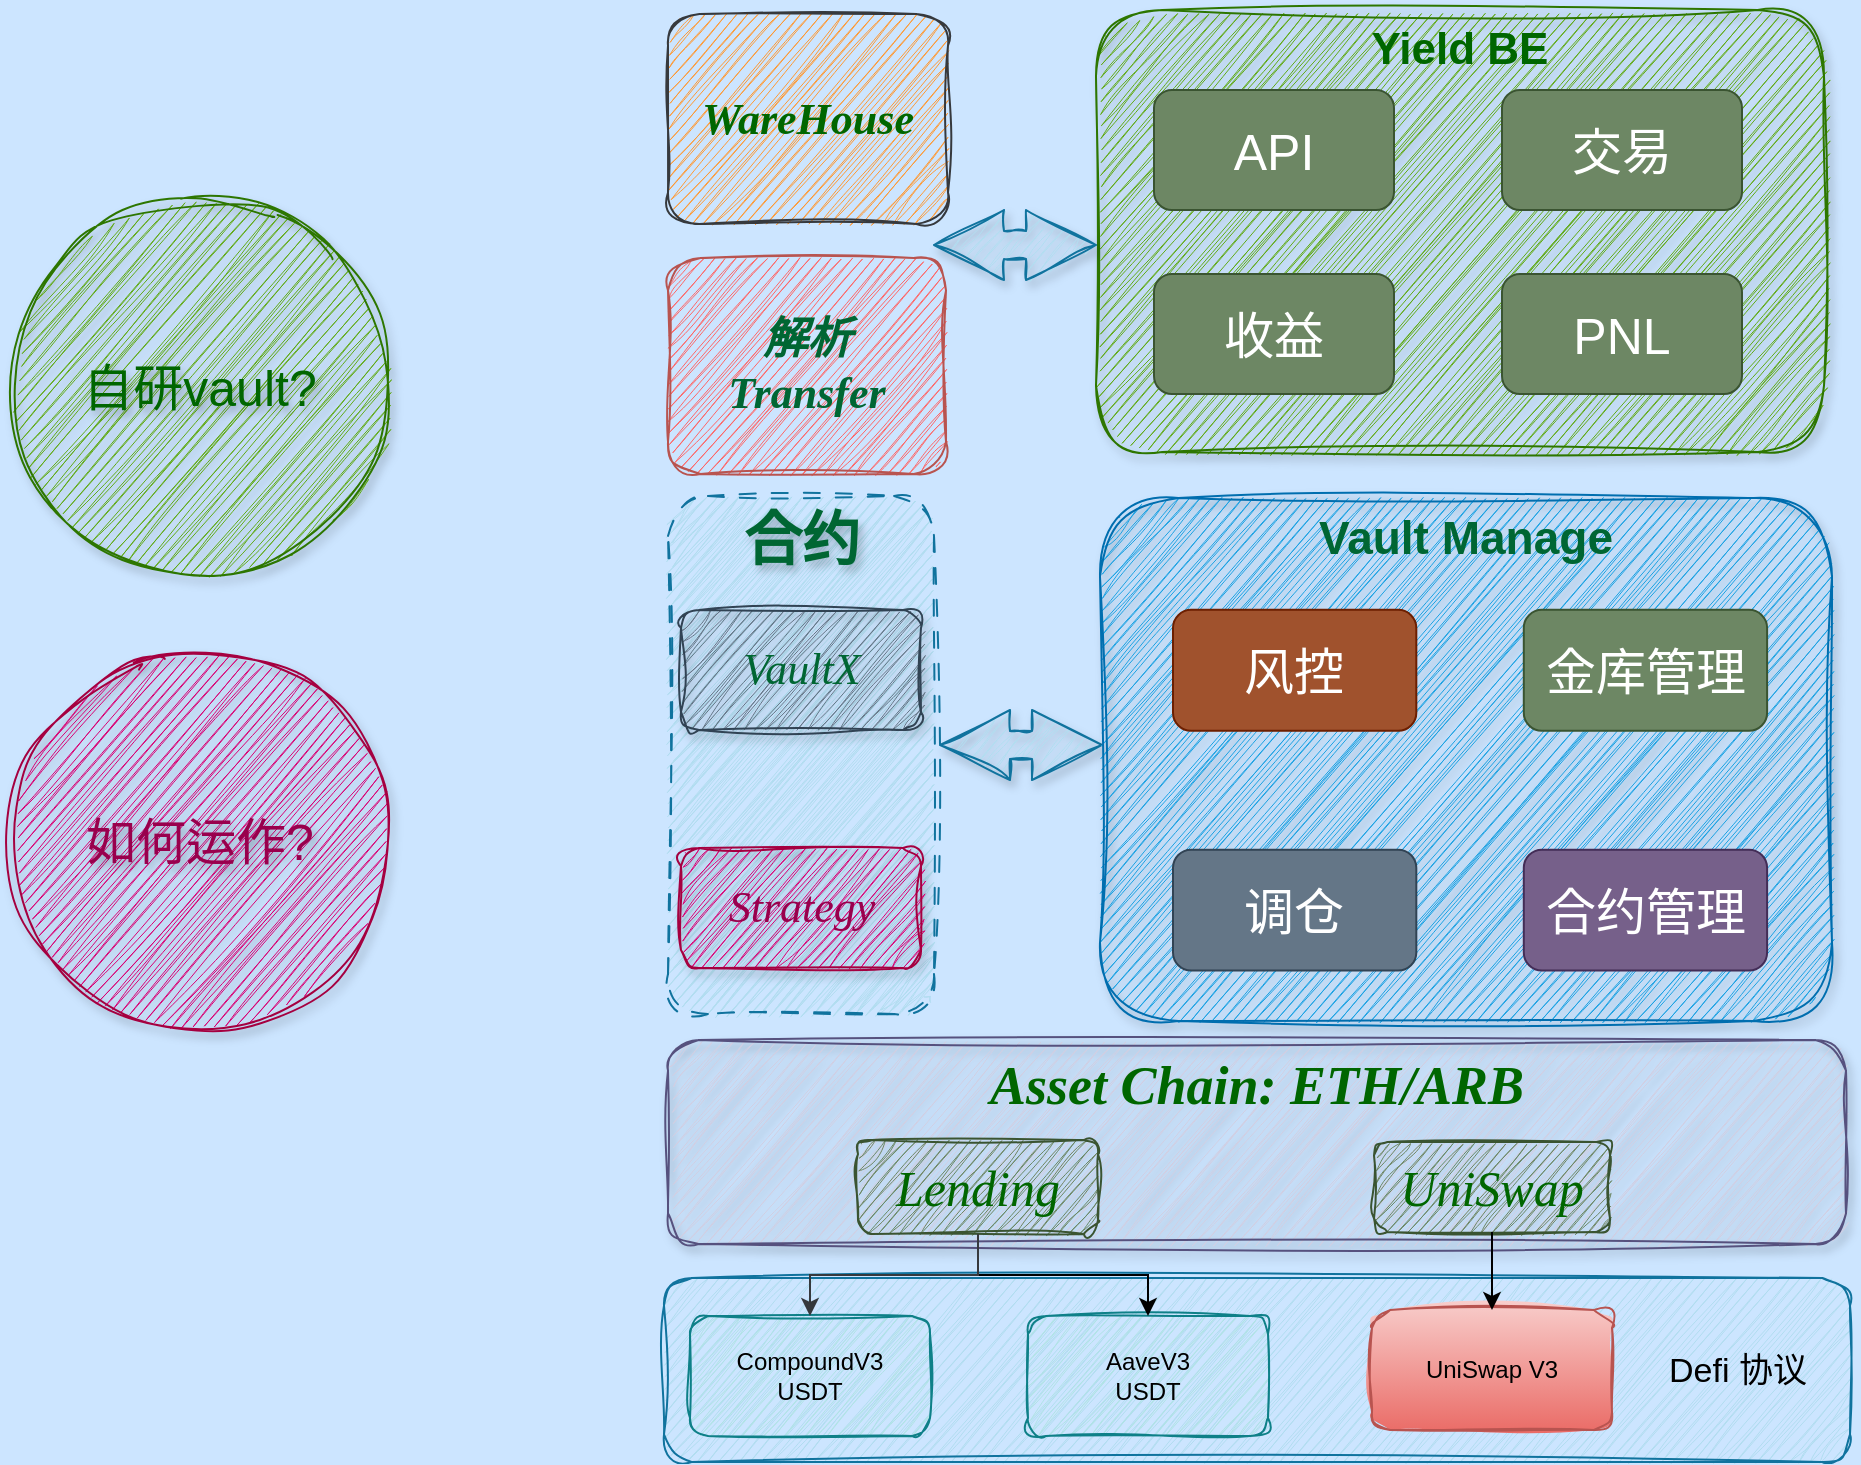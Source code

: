 <mxfile version="27.1.5">
  <diagram name="第 1 页" id="LJZPLd0AiizT1cntus3y">
    <mxGraphModel dx="2873" dy="924" grid="0" gridSize="10" guides="1" tooltips="1" connect="1" arrows="1" fold="1" page="1" pageScale="1" pageWidth="1169" pageHeight="827" background="#CCE5FF" math="0" shadow="0">
      <root>
        <mxCell id="0" />
        <mxCell id="1" parent="0" />
        <mxCell id="BsU_l8rdW6ENL8caWbPU-1" value="自研vault?" style="ellipse;whiteSpace=wrap;html=1;aspect=fixed;fillColor=#60a917;strokeColor=#2D7600;shadow=1;sketch=1;curveFitting=1;jiggle=2;fontColor=#006600;fontSize=25;labelBackgroundColor=none;labelBorderColor=none;textShadow=1;" parent="1" vertex="1">
          <mxGeometry x="-202" y="159" width="190" height="190" as="geometry" />
        </mxCell>
        <mxCell id="BsU_l8rdW6ENL8caWbPU-2" value="如何运作?" style="ellipse;whiteSpace=wrap;html=1;aspect=fixed;fillColor=#d80073;strokeColor=#A50040;shadow=1;sketch=1;curveFitting=1;jiggle=2;fontColor=#99004D;fontSize=25;labelBackgroundColor=none;labelBorderColor=none;textShadow=1;" parent="1" vertex="1">
          <mxGeometry x="-202" y="386" width="190" height="190" as="geometry" />
        </mxCell>
        <mxCell id="BsU_l8rdW6ENL8caWbPU-4" value="" style="rounded=1;whiteSpace=wrap;html=1;fillColor=#b1ddf0;strokeColor=#10739e;textShadow=1;labelBackgroundColor=none;sketch=1;curveFitting=1;jiggle=2;shadow=0;fillStyle=zigzag;strokeWidth=1;dashed=1;dashPattern=8 8;" parent="1" vertex="1">
          <mxGeometry x="127" y="309" width="133" height="259" as="geometry" />
        </mxCell>
        <mxCell id="BsU_l8rdW6ENL8caWbPU-5" value="合约" style="text;html=1;align=center;verticalAlign=middle;whiteSpace=wrap;rounded=0;fontStyle=1;fontSize=29;fontColor=light-dark(#006633,#EDEDED);fontFamily=Comic Sans MS;labelBorderColor=none;textShadow=1;" parent="1" vertex="1">
          <mxGeometry x="163.5" y="316" width="60" height="30" as="geometry" />
        </mxCell>
        <mxCell id="BsU_l8rdW6ENL8caWbPU-6" value="&lt;span&gt;&lt;font face=&quot;Comic Sans MS&quot; style=&quot;color: rgb(0, 102, 51);&quot;&gt;&lt;i&gt;VaultX&lt;/i&gt;&lt;/font&gt;&lt;/span&gt;" style="rounded=1;whiteSpace=wrap;html=1;fillColor=#647687;strokeColor=#314354;shadow=1;sketch=1;curveFitting=1;jiggle=2;fontSize=22;fontColor=#ffffff;" parent="1" vertex="1">
          <mxGeometry x="133.5" y="366" width="120" height="60" as="geometry" />
        </mxCell>
        <mxCell id="BsU_l8rdW6ENL8caWbPU-7" value="&lt;font face=&quot;Comic Sans MS&quot; style=&quot;color: rgb(153, 0, 77);&quot;&gt;&lt;i&gt;Strategy&lt;/i&gt;&lt;/font&gt;" style="rounded=1;whiteSpace=wrap;html=1;fillColor=#d80073;strokeColor=#A50040;shadow=1;sketch=1;curveFitting=1;jiggle=2;fontSize=22;fontColor=#ffffff;" parent="1" vertex="1">
          <mxGeometry x="133.5" y="485" width="120" height="60" as="geometry" />
        </mxCell>
        <mxCell id="BsU_l8rdW6ENL8caWbPU-15" value="" style="html=1;shadow=1;dashed=0;align=center;verticalAlign=middle;shape=mxgraph.arrows2.twoWayArrow;dy=0.6;dx=35;fillColor=#b1ddf0;strokeColor=#10739e;sketch=1;curveFitting=1;jiggle=2;" parent="1" vertex="1">
          <mxGeometry x="263" y="416" width="81" height="35" as="geometry" />
        </mxCell>
        <mxCell id="376P6v268EOVGXdCKAWA-1" value="Yield BE" style="rounded=1;whiteSpace=wrap;html=1;fillColor=#60a917;strokeColor=#2D7600;sketch=1;curveFitting=1;jiggle=2;shadow=1;fontColor=#006600;verticalAlign=top;fontSize=22;fontStyle=1" parent="1" vertex="1">
          <mxGeometry x="341" y="66" width="364" height="221" as="geometry" />
        </mxCell>
        <mxCell id="-Fq5rVPIBELq99R9etZK-3" value="" style="group;sketch=1;curveFitting=1;jiggle=2;" parent="1" vertex="1" connectable="0">
          <mxGeometry x="125" y="700" width="593" height="92" as="geometry" />
        </mxCell>
        <mxCell id="-Fq5rVPIBELq99R9etZK-1" value="" style="rounded=1;whiteSpace=wrap;html=1;fillColor=#b1ddf0;strokeColor=#10739e;sketch=1;curveFitting=1;jiggle=2;" parent="-Fq5rVPIBELq99R9etZK-3" vertex="1">
          <mxGeometry width="593" height="92" as="geometry" />
        </mxCell>
        <mxCell id="BsU_l8rdW6ENL8caWbPU-17" value="CompoundV3&lt;div&gt;USDT&lt;/div&gt;" style="rounded=1;whiteSpace=wrap;html=1;fillColor=#b0e3e6;strokeColor=#0e8088;sketch=1;curveFitting=1;jiggle=2;" parent="-Fq5rVPIBELq99R9etZK-3" vertex="1">
          <mxGeometry x="13" y="19" width="120" height="60" as="geometry" />
        </mxCell>
        <mxCell id="BsU_l8rdW6ENL8caWbPU-18" value="AaveV3&lt;div&gt;USDT&lt;/div&gt;" style="rounded=1;whiteSpace=wrap;html=1;fillColor=#b0e3e6;strokeColor=#0e8088;sketch=1;curveFitting=1;jiggle=2;" parent="-Fq5rVPIBELq99R9etZK-3" vertex="1">
          <mxGeometry x="182" y="19" width="120" height="60" as="geometry" />
        </mxCell>
        <mxCell id="BsU_l8rdW6ENL8caWbPU-19" value="UniSwap V3" style="rounded=1;whiteSpace=wrap;html=1;fillColor=#f8cecc;strokeColor=#b85450;gradientColor=#ea6b66;sketch=1;curveFitting=1;jiggle=2;" parent="-Fq5rVPIBELq99R9etZK-3" vertex="1">
          <mxGeometry x="354" y="16" width="120" height="60" as="geometry" />
        </mxCell>
        <mxCell id="-Fq5rVPIBELq99R9etZK-2" value="Defi 协议" style="text;html=1;align=center;verticalAlign=middle;whiteSpace=wrap;rounded=0;fontSize=17;" parent="-Fq5rVPIBELq99R9etZK-3" vertex="1">
          <mxGeometry x="498" y="30" width="78" height="34" as="geometry" />
        </mxCell>
        <mxCell id="-Fq5rVPIBELq99R9etZK-12" value="&lt;font style=&quot;color: rgb(0, 102, 0);&quot; face=&quot;Comic Sans MS&quot;&gt;&lt;b&gt;&lt;i&gt;WareHouse&lt;/i&gt;&lt;/b&gt;&lt;/font&gt;" style="rounded=1;whiteSpace=wrap;html=1;fillColor=#FF9933;strokeColor=#36393d;sketch=1;curveFitting=1;jiggle=2;verticalAlign=middle;align=center;fontSize=22;" parent="1" vertex="1">
          <mxGeometry x="127" y="68" width="140" height="105" as="geometry" />
        </mxCell>
        <mxCell id="-Fq5rVPIBELq99R9etZK-13" value="&lt;div&gt;&lt;font face=&quot;Comic Sans MS&quot; style=&quot;color: rgb(0, 102, 51);&quot;&gt;&lt;b&gt;&lt;i&gt;解析&lt;/i&gt;&lt;/b&gt;&lt;/font&gt;&lt;/div&gt;&lt;font face=&quot;Comic Sans MS&quot; style=&quot;color: rgb(0, 102, 51);&quot;&gt;&lt;b&gt;&lt;i&gt;Transfer&lt;/i&gt;&lt;/b&gt;&lt;/font&gt;" style="rounded=1;whiteSpace=wrap;html=1;fillColor=#FF6666;strokeColor=#b85450;sketch=1;curveFitting=1;jiggle=2;shadow=0;fontSize=22;fontColor=#67AB9F;" parent="1" vertex="1">
          <mxGeometry x="127" y="190" width="139" height="108" as="geometry" />
        </mxCell>
        <mxCell id="-Fq5rVPIBELq99R9etZK-21" value="" style="html=1;shadow=1;dashed=0;align=center;verticalAlign=middle;shape=mxgraph.arrows2.twoWayArrow;dy=0.6;dx=35;fillColor=#b1ddf0;strokeColor=#10739e;sketch=1;curveFitting=1;jiggle=2;" parent="1" vertex="1">
          <mxGeometry x="260" y="166" width="81" height="35" as="geometry" />
        </mxCell>
        <mxCell id="-Fq5rVPIBELq99R9etZK-27" value="" style="group" parent="1" vertex="1" connectable="0">
          <mxGeometry x="343" y="310" width="366" height="261.5" as="geometry" />
        </mxCell>
        <mxCell id="BsU_l8rdW6ENL8caWbPU-10" value="&lt;font style=&quot;font-size: 23px; color: rgb(0, 102, 51);&quot;&gt;&lt;b&gt;Vault Manage&lt;/b&gt;&lt;/font&gt;" style="rounded=1;whiteSpace=wrap;html=1;verticalAlign=top;fillColor=#1ba1e2;fontColor=#ffffff;strokeColor=#006EAF;shadow=1;sketch=1;curveFitting=1;jiggle=2;" parent="-Fq5rVPIBELq99R9etZK-27" vertex="1">
          <mxGeometry width="366.0" height="261.5" as="geometry" />
        </mxCell>
        <mxCell id="BsU_l8rdW6ENL8caWbPU-11" value="调仓" style="rounded=1;whiteSpace=wrap;html=1;fontSize=25;fillColor=#647687;fontColor=#ffffff;strokeColor=#314354;" parent="-Fq5rVPIBELq99R9etZK-27" vertex="1">
          <mxGeometry x="36.499" y="175.845" width="121.662" height="60.462" as="geometry" />
        </mxCell>
        <mxCell id="BsU_l8rdW6ENL8caWbPU-12" value="风控" style="rounded=1;whiteSpace=wrap;html=1;fontSize=25;fillColor=#a0522d;fontColor=#ffffff;strokeColor=#6D1F00;" parent="-Fq5rVPIBELq99R9etZK-27" vertex="1">
          <mxGeometry x="36.499" y="55.928" width="121.662" height="60.462" as="geometry" />
        </mxCell>
        <mxCell id="BsU_l8rdW6ENL8caWbPU-13" value="金库管理" style="rounded=1;whiteSpace=wrap;html=1;fontSize=25;fillColor=#6d8764;fontColor=#ffffff;strokeColor=#3A5431;" parent="-Fq5rVPIBELq99R9etZK-27" vertex="1">
          <mxGeometry x="211.895" y="55.928" width="121.662" height="60.462" as="geometry" />
        </mxCell>
        <mxCell id="BsU_l8rdW6ENL8caWbPU-14" value="合约管理" style="rounded=1;whiteSpace=wrap;html=1;fontSize=25;fillColor=#76608a;fontColor=#ffffff;strokeColor=#432D57;" parent="-Fq5rVPIBELq99R9etZK-27" vertex="1">
          <mxGeometry x="211.895" y="175.845" width="121.662" height="60.462" as="geometry" />
        </mxCell>
        <mxCell id="-Fq5rVPIBELq99R9etZK-31" value="" style="group" parent="1" vertex="1" connectable="0">
          <mxGeometry x="127" y="581" width="589" height="102" as="geometry" />
        </mxCell>
        <mxCell id="BsU_l8rdW6ENL8caWbPU-8" value="&lt;font face=&quot;Comic Sans MS&quot; style=&quot;color: rgb(0, 102, 0); font-size: 27px;&quot;&gt;&lt;b style=&quot;&quot;&gt;&lt;i&gt;Asset Chain: ETH/ARB&lt;/i&gt;&lt;/b&gt;&lt;/font&gt;" style="rounded=1;whiteSpace=wrap;html=1;fillColor=#d0cee2;strokeColor=#56517e;shadow=1;verticalAlign=top;sketch=1;curveFitting=1;jiggle=2;" parent="-Fq5rVPIBELq99R9etZK-31" vertex="1">
          <mxGeometry width="589" height="102" as="geometry" />
        </mxCell>
        <mxCell id="BsU_l8rdW6ENL8caWbPU-20" value="&lt;font style=&quot;color: rgb(0, 102, 0);&quot; face=&quot;Comic Sans MS&quot;&gt;&lt;i style=&quot;&quot;&gt;Lending&lt;/i&gt;&lt;/font&gt;" style="rounded=1;whiteSpace=wrap;html=1;fontSize=25;fillColor=#6d8764;strokeColor=#3A5431;fontColor=#ffffff;sketch=1;curveFitting=1;jiggle=2;" parent="-Fq5rVPIBELq99R9etZK-31" vertex="1">
          <mxGeometry x="95" y="50" width="120" height="47" as="geometry" />
        </mxCell>
        <mxCell id="BsU_l8rdW6ENL8caWbPU-21" value="&lt;font style=&quot;color: rgb(0, 102, 0);&quot; face=&quot;Comic Sans MS&quot;&gt;&lt;i style=&quot;&quot;&gt;UniSwap&lt;/i&gt;&lt;/font&gt;" style="rounded=1;whiteSpace=wrap;html=1;fontSize=25;fillColor=#6d8764;strokeColor=#3A5431;fontColor=#ffffff;sketch=1;curveFitting=1;jiggle=2;" parent="-Fq5rVPIBELq99R9etZK-31" vertex="1">
          <mxGeometry x="353" y="51" width="118" height="45" as="geometry" />
        </mxCell>
        <mxCell id="BsU_l8rdW6ENL8caWbPU-23" style="edgeStyle=orthogonalEdgeStyle;rounded=0;orthogonalLoop=1;jettySize=auto;html=1;" parent="-Fq5rVPIBELq99R9etZK-31" source="BsU_l8rdW6ENL8caWbPU-20" target="BsU_l8rdW6ENL8caWbPU-18" edge="1">
          <mxGeometry relative="1" as="geometry" />
        </mxCell>
        <mxCell id="BsU_l8rdW6ENL8caWbPU-22" style="edgeStyle=orthogonalEdgeStyle;rounded=0;orthogonalLoop=1;jettySize=auto;html=1;entryX=0.5;entryY=0;entryDx=0;entryDy=0;fillColor=#cdeb8b;strokeColor=#36393d;" parent="-Fq5rVPIBELq99R9etZK-31" source="BsU_l8rdW6ENL8caWbPU-20" target="BsU_l8rdW6ENL8caWbPU-17" edge="1">
          <mxGeometry relative="1" as="geometry" />
        </mxCell>
        <mxCell id="BsU_l8rdW6ENL8caWbPU-24" value="" style="edgeStyle=orthogonalEdgeStyle;rounded=0;orthogonalLoop=1;jettySize=auto;html=1;" parent="-Fq5rVPIBELq99R9etZK-31" source="BsU_l8rdW6ENL8caWbPU-21" target="BsU_l8rdW6ENL8caWbPU-19" edge="1">
          <mxGeometry relative="1" as="geometry" />
        </mxCell>
        <mxCell id="-Fq5rVPIBELq99R9etZK-32" value="API" style="rounded=1;whiteSpace=wrap;html=1;fontSize=25;fillColor=#6d8764;fontColor=#ffffff;strokeColor=#3A5431;" parent="1" vertex="1">
          <mxGeometry x="370" y="106" width="120" height="60" as="geometry" />
        </mxCell>
        <mxCell id="-Fq5rVPIBELq99R9etZK-33" value="交易" style="rounded=1;whiteSpace=wrap;html=1;fontSize=25;fillColor=#6d8764;fontColor=#ffffff;strokeColor=#3A5431;" parent="1" vertex="1">
          <mxGeometry x="544" y="106" width="120" height="60" as="geometry" />
        </mxCell>
        <mxCell id="-Fq5rVPIBELq99R9etZK-34" value="收益" style="rounded=1;whiteSpace=wrap;html=1;fontSize=25;fillColor=#6d8764;fontColor=#ffffff;strokeColor=#3A5431;" parent="1" vertex="1">
          <mxGeometry x="370" y="198" width="120" height="60" as="geometry" />
        </mxCell>
        <mxCell id="-Fq5rVPIBELq99R9etZK-35" value="PNL" style="rounded=1;whiteSpace=wrap;html=1;fontSize=25;fillColor=#6d8764;fontColor=#ffffff;strokeColor=#3A5431;" parent="1" vertex="1">
          <mxGeometry x="544" y="198" width="120" height="60" as="geometry" />
        </mxCell>
      </root>
    </mxGraphModel>
  </diagram>
</mxfile>
